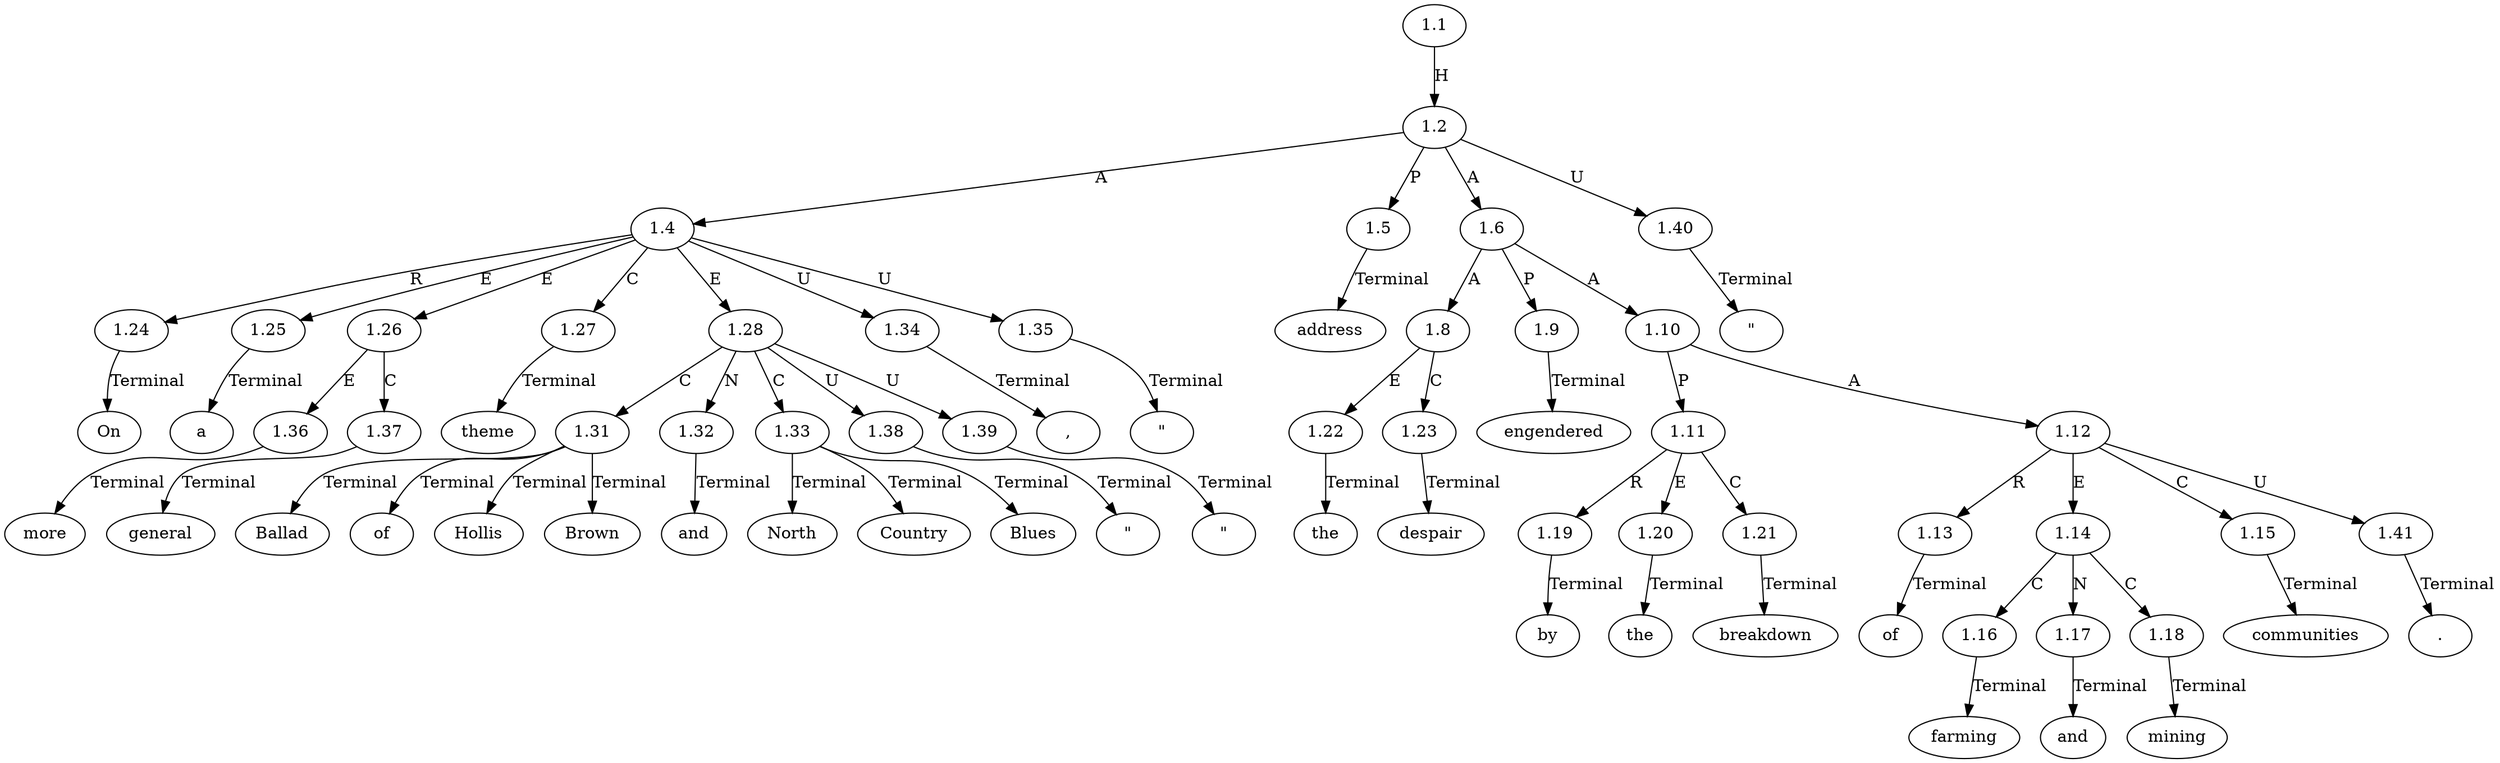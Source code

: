 // Graph
digraph {
	0.1 [label=On ordering=out]
	0.10 [label=Hollis ordering=out]
	0.11 [label=Brown ordering=out]
	0.12 [label="\"" ordering=out]
	0.13 [label=and ordering=out]
	0.14 [label="\"" ordering=out]
	0.15 [label=North ordering=out]
	0.16 [label=Country ordering=out]
	0.17 [label=Blues ordering=out]
	0.18 [label="\"" ordering=out]
	0.19 [label=address ordering=out]
	0.2 [label=a ordering=out]
	0.20 [label=the ordering=out]
	0.21 [label=despair ordering=out]
	0.22 [label=engendered ordering=out]
	0.23 [label=by ordering=out]
	0.24 [label=the ordering=out]
	0.25 [label=breakdown ordering=out]
	0.26 [label=of ordering=out]
	0.27 [label=farming ordering=out]
	0.28 [label=and ordering=out]
	0.29 [label=mining ordering=out]
	0.3 [label=more ordering=out]
	0.30 [label=communities ordering=out]
	0.31 [label="." ordering=out]
	0.4 [label=general ordering=out]
	0.5 [label=theme ordering=out]
	0.6 [label="," ordering=out]
	0.7 [label="\"" ordering=out]
	0.8 [label=Ballad ordering=out]
	0.9 [label=of ordering=out]
	1.1 [label=1.1 ordering=out]
	1.2 [label=1.2 ordering=out]
	1.4 [label=1.4 ordering=out]
	1.5 [label=1.5 ordering=out]
	1.6 [label=1.6 ordering=out]
	1.8 [label=1.8 ordering=out]
	1.9 [label=1.9 ordering=out]
	1.10 [label=1.10 ordering=out]
	1.11 [label=1.11 ordering=out]
	1.12 [label=1.12 ordering=out]
	1.13 [label=1.13 ordering=out]
	1.14 [label=1.14 ordering=out]
	1.15 [label=1.15 ordering=out]
	1.16 [label=1.16 ordering=out]
	1.17 [label=1.17 ordering=out]
	1.18 [label=1.18 ordering=out]
	1.19 [label=1.19 ordering=out]
	1.20 [label=1.20 ordering=out]
	1.21 [label=1.21 ordering=out]
	1.22 [label=1.22 ordering=out]
	1.23 [label=1.23 ordering=out]
	1.24 [label=1.24 ordering=out]
	1.25 [label=1.25 ordering=out]
	1.26 [label=1.26 ordering=out]
	1.27 [label=1.27 ordering=out]
	1.28 [label=1.28 ordering=out]
	1.31 [label=1.31 ordering=out]
	1.32 [label=1.32 ordering=out]
	1.33 [label=1.33 ordering=out]
	1.34 [label=1.34 ordering=out]
	1.35 [label=1.35 ordering=out]
	1.36 [label=1.36 ordering=out]
	1.37 [label=1.37 ordering=out]
	1.38 [label=1.38 ordering=out]
	1.39 [label=1.39 ordering=out]
	1.40 [label=1.40 ordering=out]
	1.41 [label=1.41 ordering=out]
	1.1 -> 1.2 [label=H ordering=out]
	1.2 -> 1.4 [label=A ordering=out]
	1.2 -> 1.5 [label=P ordering=out]
	1.2 -> 1.6 [label=A ordering=out]
	1.2 -> 1.40 [label=U ordering=out]
	1.4 -> 1.24 [label=R ordering=out]
	1.4 -> 1.25 [label=E ordering=out]
	1.4 -> 1.26 [label=E ordering=out]
	1.4 -> 1.27 [label=C ordering=out]
	1.4 -> 1.28 [label=E ordering=out]
	1.4 -> 1.34 [label=U ordering=out]
	1.4 -> 1.35 [label=U ordering=out]
	1.5 -> 0.19 [label=Terminal ordering=out]
	1.6 -> 1.8 [label=A ordering=out]
	1.6 -> 1.9 [label=P ordering=out]
	1.6 -> 1.10 [label=A ordering=out]
	1.8 -> 1.22 [label=E ordering=out]
	1.8 -> 1.23 [label=C ordering=out]
	1.9 -> 0.22 [label=Terminal ordering=out]
	1.10 -> 1.11 [label=P ordering=out]
	1.10 -> 1.12 [label=A ordering=out]
	1.11 -> 1.19 [label=R ordering=out]
	1.11 -> 1.20 [label=E ordering=out]
	1.11 -> 1.21 [label=C ordering=out]
	1.12 -> 1.13 [label=R ordering=out]
	1.12 -> 1.14 [label=E ordering=out]
	1.12 -> 1.15 [label=C ordering=out]
	1.12 -> 1.41 [label=U ordering=out]
	1.13 -> 0.26 [label=Terminal ordering=out]
	1.14 -> 1.16 [label=C ordering=out]
	1.14 -> 1.17 [label=N ordering=out]
	1.14 -> 1.18 [label=C ordering=out]
	1.15 -> 0.30 [label=Terminal ordering=out]
	1.16 -> 0.27 [label=Terminal ordering=out]
	1.17 -> 0.28 [label=Terminal ordering=out]
	1.18 -> 0.29 [label=Terminal ordering=out]
	1.19 -> 0.23 [label=Terminal ordering=out]
	1.20 -> 0.24 [label=Terminal ordering=out]
	1.21 -> 0.25 [label=Terminal ordering=out]
	1.22 -> 0.20 [label=Terminal ordering=out]
	1.23 -> 0.21 [label=Terminal ordering=out]
	1.24 -> 0.1 [label=Terminal ordering=out]
	1.25 -> 0.2 [label=Terminal ordering=out]
	1.26 -> 1.36 [label=E ordering=out]
	1.26 -> 1.37 [label=C ordering=out]
	1.27 -> 0.5 [label=Terminal ordering=out]
	1.28 -> 1.31 [label=C ordering=out]
	1.28 -> 1.32 [label=N ordering=out]
	1.28 -> 1.33 [label=C ordering=out]
	1.28 -> 1.38 [label=U ordering=out]
	1.28 -> 1.39 [label=U ordering=out]
	1.31 -> 0.8 [label=Terminal ordering=out]
	1.31 -> 0.9 [label=Terminal ordering=out]
	1.31 -> 0.10 [label=Terminal ordering=out]
	1.31 -> 0.11 [label=Terminal ordering=out]
	1.32 -> 0.13 [label=Terminal ordering=out]
	1.33 -> 0.15 [label=Terminal ordering=out]
	1.33 -> 0.16 [label=Terminal ordering=out]
	1.33 -> 0.17 [label=Terminal ordering=out]
	1.34 -> 0.6 [label=Terminal ordering=out]
	1.35 -> 0.7 [label=Terminal ordering=out]
	1.36 -> 0.3 [label=Terminal ordering=out]
	1.37 -> 0.4 [label=Terminal ordering=out]
	1.38 -> 0.12 [label=Terminal ordering=out]
	1.39 -> 0.14 [label=Terminal ordering=out]
	1.40 -> 0.18 [label=Terminal ordering=out]
	1.41 -> 0.31 [label=Terminal ordering=out]
}
